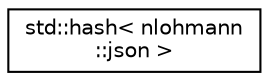 digraph "Graphical Class Hierarchy"
{
 // INTERACTIVE_SVG=YES
  edge [fontname="Helvetica",fontsize="10",labelfontname="Helvetica",labelfontsize="10"];
  node [fontname="Helvetica",fontsize="10",shape=record];
  rankdir="LR";
  Node1 [label="std::hash\< nlohmann\l::json \>",height=0.2,width=0.4,color="black", fillcolor="white", style="filled",URL="$structstd_1_1hash_3_01nlohmann_1_1json_01_4.html",tooltip="hash value for JSON objects "];
}
